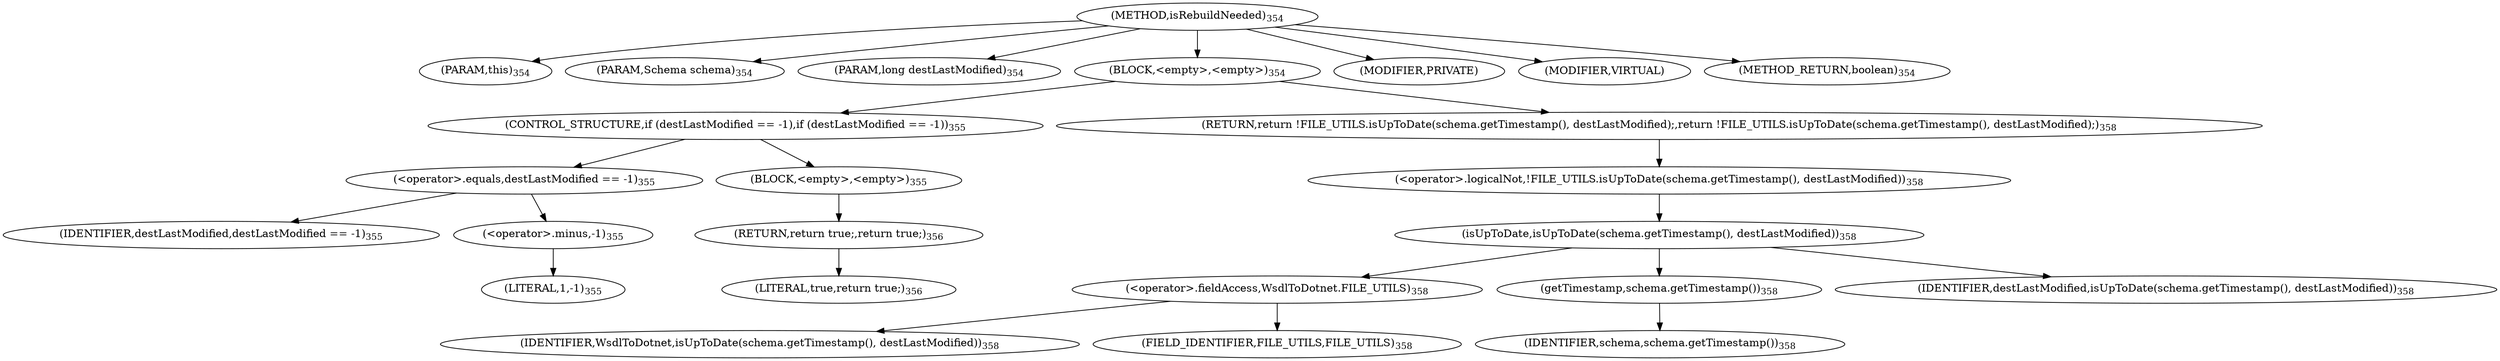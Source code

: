 digraph "isRebuildNeeded" {  
"514" [label = <(METHOD,isRebuildNeeded)<SUB>354</SUB>> ]
"515" [label = <(PARAM,this)<SUB>354</SUB>> ]
"516" [label = <(PARAM,Schema schema)<SUB>354</SUB>> ]
"517" [label = <(PARAM,long destLastModified)<SUB>354</SUB>> ]
"518" [label = <(BLOCK,&lt;empty&gt;,&lt;empty&gt;)<SUB>354</SUB>> ]
"519" [label = <(CONTROL_STRUCTURE,if (destLastModified == -1),if (destLastModified == -1))<SUB>355</SUB>> ]
"520" [label = <(&lt;operator&gt;.equals,destLastModified == -1)<SUB>355</SUB>> ]
"521" [label = <(IDENTIFIER,destLastModified,destLastModified == -1)<SUB>355</SUB>> ]
"522" [label = <(&lt;operator&gt;.minus,-1)<SUB>355</SUB>> ]
"523" [label = <(LITERAL,1,-1)<SUB>355</SUB>> ]
"524" [label = <(BLOCK,&lt;empty&gt;,&lt;empty&gt;)<SUB>355</SUB>> ]
"525" [label = <(RETURN,return true;,return true;)<SUB>356</SUB>> ]
"526" [label = <(LITERAL,true,return true;)<SUB>356</SUB>> ]
"527" [label = <(RETURN,return !FILE_UTILS.isUpToDate(schema.getTimestamp(), destLastModified);,return !FILE_UTILS.isUpToDate(schema.getTimestamp(), destLastModified);)<SUB>358</SUB>> ]
"528" [label = <(&lt;operator&gt;.logicalNot,!FILE_UTILS.isUpToDate(schema.getTimestamp(), destLastModified))<SUB>358</SUB>> ]
"529" [label = <(isUpToDate,isUpToDate(schema.getTimestamp(), destLastModified))<SUB>358</SUB>> ]
"530" [label = <(&lt;operator&gt;.fieldAccess,WsdlToDotnet.FILE_UTILS)<SUB>358</SUB>> ]
"531" [label = <(IDENTIFIER,WsdlToDotnet,isUpToDate(schema.getTimestamp(), destLastModified))<SUB>358</SUB>> ]
"532" [label = <(FIELD_IDENTIFIER,FILE_UTILS,FILE_UTILS)<SUB>358</SUB>> ]
"533" [label = <(getTimestamp,schema.getTimestamp())<SUB>358</SUB>> ]
"534" [label = <(IDENTIFIER,schema,schema.getTimestamp())<SUB>358</SUB>> ]
"535" [label = <(IDENTIFIER,destLastModified,isUpToDate(schema.getTimestamp(), destLastModified))<SUB>358</SUB>> ]
"536" [label = <(MODIFIER,PRIVATE)> ]
"537" [label = <(MODIFIER,VIRTUAL)> ]
"538" [label = <(METHOD_RETURN,boolean)<SUB>354</SUB>> ]
  "514" -> "515" 
  "514" -> "516" 
  "514" -> "517" 
  "514" -> "518" 
  "514" -> "536" 
  "514" -> "537" 
  "514" -> "538" 
  "518" -> "519" 
  "518" -> "527" 
  "519" -> "520" 
  "519" -> "524" 
  "520" -> "521" 
  "520" -> "522" 
  "522" -> "523" 
  "524" -> "525" 
  "525" -> "526" 
  "527" -> "528" 
  "528" -> "529" 
  "529" -> "530" 
  "529" -> "533" 
  "529" -> "535" 
  "530" -> "531" 
  "530" -> "532" 
  "533" -> "534" 
}
